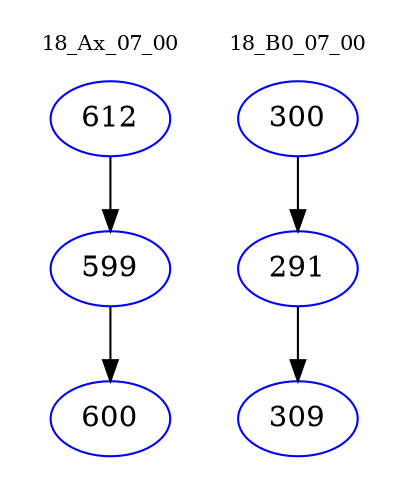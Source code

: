 digraph{
subgraph cluster_0 {
color = white
label = "18_Ax_07_00";
fontsize=10;
T0_612 [label="612", color="blue"]
T0_612 -> T0_599 [color="black"]
T0_599 [label="599", color="blue"]
T0_599 -> T0_600 [color="black"]
T0_600 [label="600", color="blue"]
}
subgraph cluster_1 {
color = white
label = "18_B0_07_00";
fontsize=10;
T1_300 [label="300", color="blue"]
T1_300 -> T1_291 [color="black"]
T1_291 [label="291", color="blue"]
T1_291 -> T1_309 [color="black"]
T1_309 [label="309", color="blue"]
}
}
